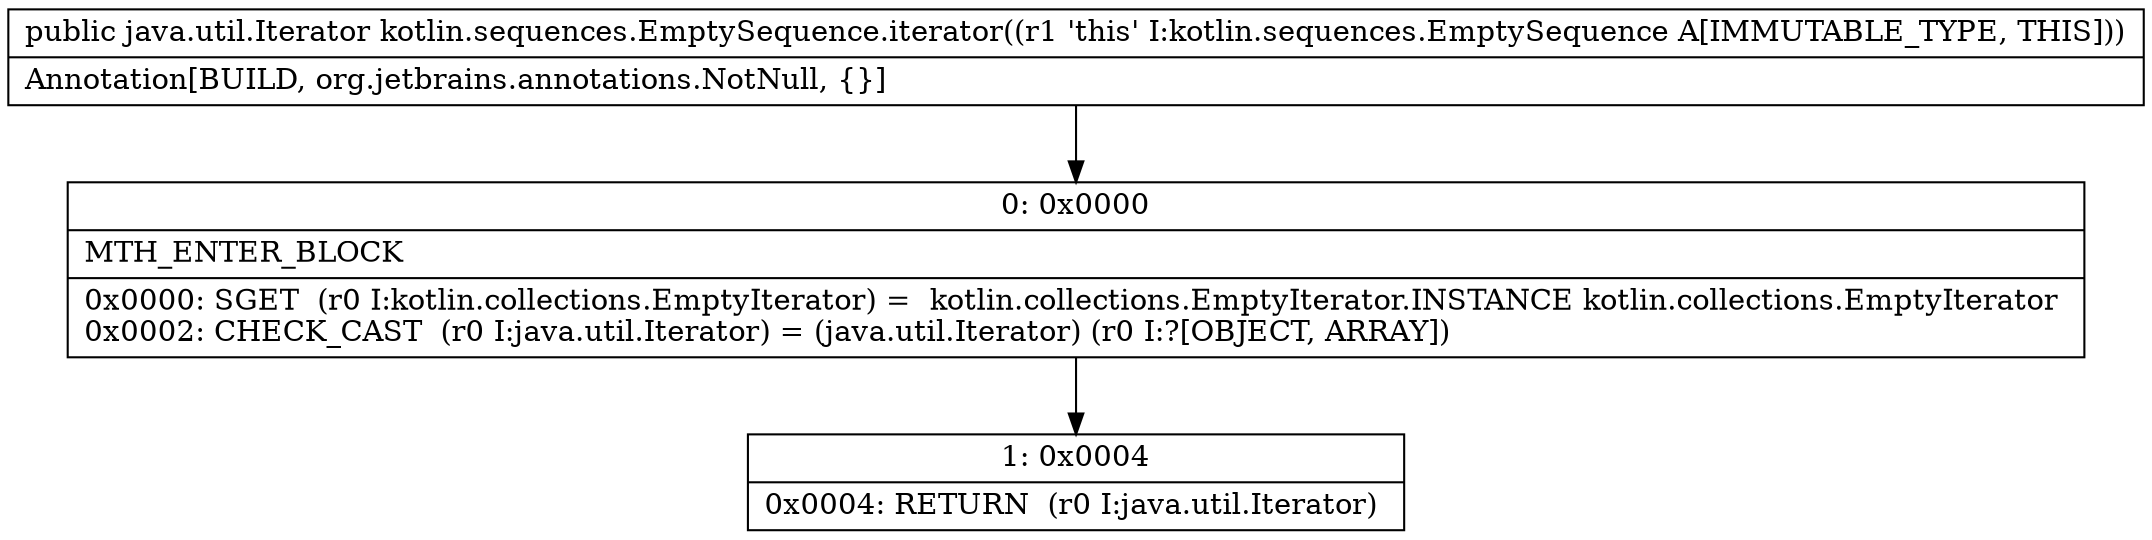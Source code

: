 digraph "CFG forkotlin.sequences.EmptySequence.iterator()Ljava\/util\/Iterator;" {
Node_0 [shape=record,label="{0\:\ 0x0000|MTH_ENTER_BLOCK\l|0x0000: SGET  (r0 I:kotlin.collections.EmptyIterator) =  kotlin.collections.EmptyIterator.INSTANCE kotlin.collections.EmptyIterator \l0x0002: CHECK_CAST  (r0 I:java.util.Iterator) = (java.util.Iterator) (r0 I:?[OBJECT, ARRAY]) \l}"];
Node_1 [shape=record,label="{1\:\ 0x0004|0x0004: RETURN  (r0 I:java.util.Iterator) \l}"];
MethodNode[shape=record,label="{public java.util.Iterator kotlin.sequences.EmptySequence.iterator((r1 'this' I:kotlin.sequences.EmptySequence A[IMMUTABLE_TYPE, THIS]))  | Annotation[BUILD, org.jetbrains.annotations.NotNull, \{\}]\l}"];
MethodNode -> Node_0;
Node_0 -> Node_1;
}

